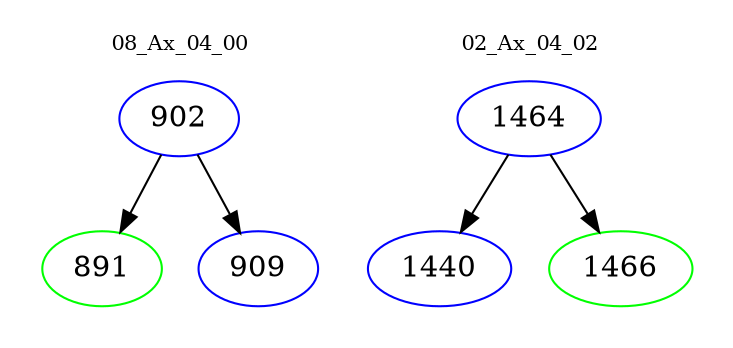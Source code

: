 digraph{
subgraph cluster_0 {
color = white
label = "08_Ax_04_00";
fontsize=10;
T0_902 [label="902", color="blue"]
T0_902 -> T0_891 [color="black"]
T0_891 [label="891", color="green"]
T0_902 -> T0_909 [color="black"]
T0_909 [label="909", color="blue"]
}
subgraph cluster_1 {
color = white
label = "02_Ax_04_02";
fontsize=10;
T1_1464 [label="1464", color="blue"]
T1_1464 -> T1_1440 [color="black"]
T1_1440 [label="1440", color="blue"]
T1_1464 -> T1_1466 [color="black"]
T1_1466 [label="1466", color="green"]
}
}
